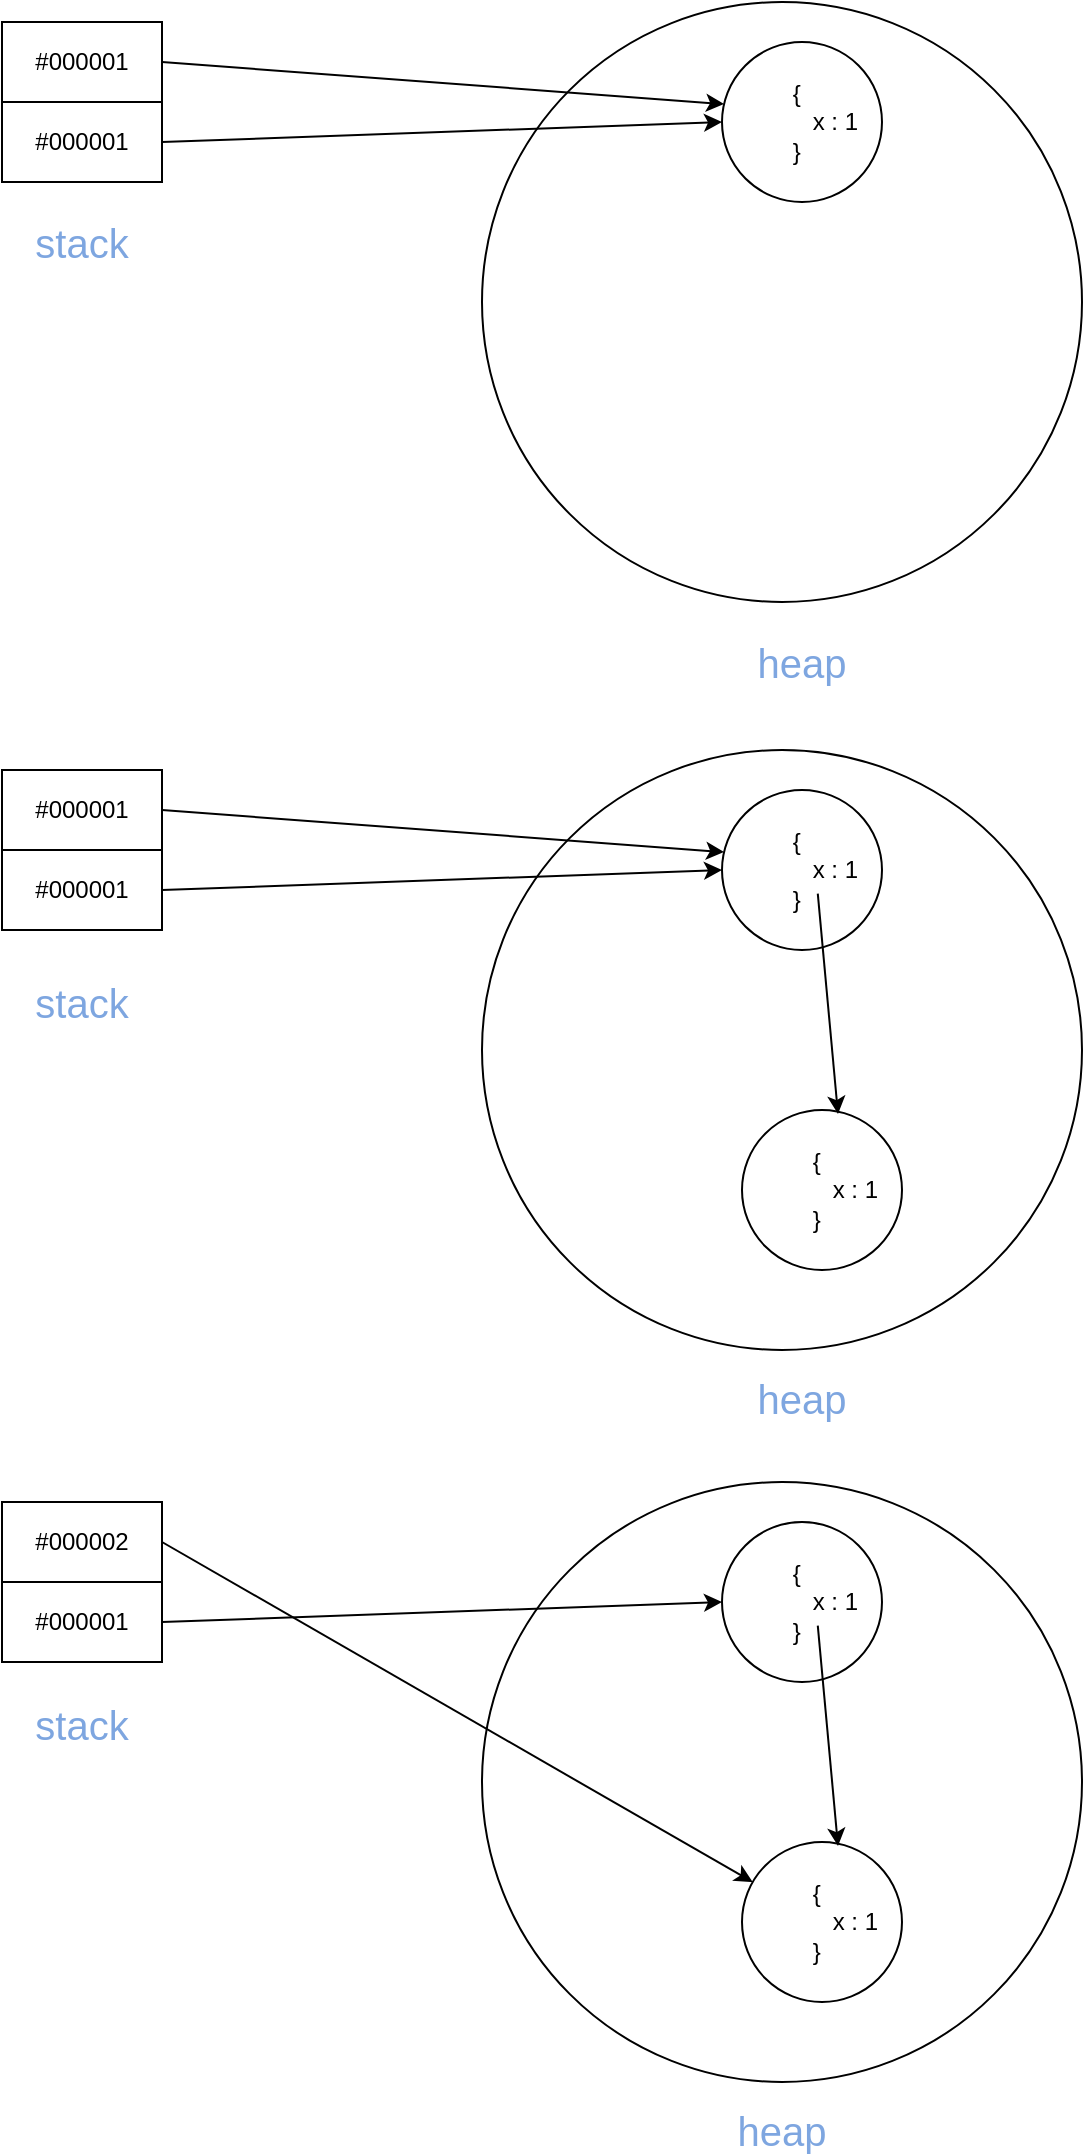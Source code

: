 <mxfile version="10.8.0" type="device"><diagram id="VtX8T0Fk_ZljY1AhTdBz" name="第 1 页"><mxGraphModel dx="918" dy="510" grid="1" gridSize="10" guides="1" tooltips="1" connect="1" arrows="1" fold="1" page="1" pageScale="1" pageWidth="827" pageHeight="1169" math="0" shadow="0"><root><mxCell id="0"/><mxCell id="1" parent="0"/><mxCell id="vuQDJYOube_RbsvVUUVR-1" value="#000001" style="rounded=0;whiteSpace=wrap;html=1;" vertex="1" parent="1"><mxGeometry x="80" y="70" width="80" height="40" as="geometry"/></mxCell><mxCell id="vuQDJYOube_RbsvVUUVR-2" value="#000001" style="rounded=0;whiteSpace=wrap;html=1;" vertex="1" parent="1"><mxGeometry x="80" y="110" width="80" height="40" as="geometry"/></mxCell><mxCell id="vuQDJYOube_RbsvVUUVR-3" value="" style="ellipse;whiteSpace=wrap;html=1;aspect=fixed;" vertex="1" parent="1"><mxGeometry x="320" y="60" width="300" height="300" as="geometry"/></mxCell><mxCell id="vuQDJYOube_RbsvVUUVR-4" value="&lt;div style=&quot;text-align: left&quot;&gt;&lt;span&gt;&amp;nbsp; &amp;nbsp; &amp;nbsp; &amp;nbsp;{&lt;/span&gt;&lt;/div&gt;&lt;div style=&quot;text-align: left&quot;&gt;&lt;span&gt;&amp;nbsp; &amp;nbsp; &amp;nbsp; &amp;nbsp; &amp;nbsp; x : 1&lt;/span&gt;&lt;/div&gt;&lt;div style=&quot;text-align: left&quot;&gt;&lt;span&gt;&amp;nbsp; &amp;nbsp; &amp;nbsp; &amp;nbsp;}&lt;/span&gt;&lt;/div&gt;" style="ellipse;whiteSpace=wrap;html=1;aspect=fixed;" vertex="1" parent="1"><mxGeometry x="440" y="80" width="80" height="80" as="geometry"/></mxCell><mxCell id="vuQDJYOube_RbsvVUUVR-5" value="" style="endArrow=classic;html=1;exitX=1;exitY=0.5;exitDx=0;exitDy=0;entryX=0.013;entryY=0.388;entryDx=0;entryDy=0;entryPerimeter=0;" edge="1" parent="1" source="vuQDJYOube_RbsvVUUVR-1" target="vuQDJYOube_RbsvVUUVR-4"><mxGeometry width="50" height="50" relative="1" as="geometry"><mxPoint x="80" y="430" as="sourcePoint"/><mxPoint x="130" y="380" as="targetPoint"/></mxGeometry></mxCell><mxCell id="vuQDJYOube_RbsvVUUVR-6" value="" style="endArrow=classic;html=1;exitX=1;exitY=0.5;exitDx=0;exitDy=0;entryX=0;entryY=0.5;entryDx=0;entryDy=0;" edge="1" parent="1" source="vuQDJYOube_RbsvVUUVR-2" target="vuQDJYOube_RbsvVUUVR-4"><mxGeometry width="50" height="50" relative="1" as="geometry"><mxPoint x="80" y="430" as="sourcePoint"/><mxPoint x="130" y="380" as="targetPoint"/></mxGeometry></mxCell><mxCell id="vuQDJYOube_RbsvVUUVR-10" value="#000001" style="rounded=0;whiteSpace=wrap;html=1;" vertex="1" parent="1"><mxGeometry x="80" y="444" width="80" height="40" as="geometry"/></mxCell><mxCell id="vuQDJYOube_RbsvVUUVR-11" value="#000001" style="rounded=0;whiteSpace=wrap;html=1;" vertex="1" parent="1"><mxGeometry x="80" y="484" width="80" height="40" as="geometry"/></mxCell><mxCell id="vuQDJYOube_RbsvVUUVR-12" value="" style="ellipse;whiteSpace=wrap;html=1;aspect=fixed;" vertex="1" parent="1"><mxGeometry x="320" y="434" width="300" height="300" as="geometry"/></mxCell><mxCell id="vuQDJYOube_RbsvVUUVR-13" value="&lt;div style=&quot;text-align: left&quot;&gt;&lt;span&gt;&amp;nbsp; &amp;nbsp; &amp;nbsp; &amp;nbsp;{&lt;/span&gt;&lt;/div&gt;&lt;div style=&quot;text-align: left&quot;&gt;&lt;span&gt;&amp;nbsp; &amp;nbsp; &amp;nbsp; &amp;nbsp; &amp;nbsp; x : 1&lt;/span&gt;&lt;/div&gt;&lt;div style=&quot;text-align: left&quot;&gt;&lt;span&gt;&amp;nbsp; &amp;nbsp; &amp;nbsp; &amp;nbsp;}&lt;/span&gt;&lt;/div&gt;" style="ellipse;whiteSpace=wrap;html=1;aspect=fixed;" vertex="1" parent="1"><mxGeometry x="440" y="454" width="80" height="80" as="geometry"/></mxCell><mxCell id="vuQDJYOube_RbsvVUUVR-14" value="" style="endArrow=classic;html=1;exitX=1;exitY=0.5;exitDx=0;exitDy=0;entryX=0.013;entryY=0.388;entryDx=0;entryDy=0;entryPerimeter=0;" edge="1" parent="1" source="vuQDJYOube_RbsvVUUVR-10" target="vuQDJYOube_RbsvVUUVR-13"><mxGeometry width="50" height="50" relative="1" as="geometry"><mxPoint x="80" y="804" as="sourcePoint"/><mxPoint x="130" y="754" as="targetPoint"/></mxGeometry></mxCell><mxCell id="vuQDJYOube_RbsvVUUVR-15" value="" style="endArrow=classic;html=1;exitX=1;exitY=0.5;exitDx=0;exitDy=0;entryX=0;entryY=0.5;entryDx=0;entryDy=0;" edge="1" parent="1" source="vuQDJYOube_RbsvVUUVR-11" target="vuQDJYOube_RbsvVUUVR-13"><mxGeometry width="50" height="50" relative="1" as="geometry"><mxPoint x="80" y="804" as="sourcePoint"/><mxPoint x="130" y="754" as="targetPoint"/></mxGeometry></mxCell><mxCell id="vuQDJYOube_RbsvVUUVR-16" value="&lt;div style=&quot;text-align: left&quot;&gt;&lt;span&gt;&amp;nbsp; &amp;nbsp; &amp;nbsp; &amp;nbsp;{&lt;/span&gt;&lt;/div&gt;&lt;div style=&quot;text-align: left&quot;&gt;&lt;span&gt;&amp;nbsp; &amp;nbsp; &amp;nbsp; &amp;nbsp; &amp;nbsp; x : 1&lt;/span&gt;&lt;/div&gt;&lt;div style=&quot;text-align: left&quot;&gt;&lt;span&gt;&amp;nbsp; &amp;nbsp; &amp;nbsp; &amp;nbsp;}&lt;/span&gt;&lt;/div&gt;" style="ellipse;whiteSpace=wrap;html=1;aspect=fixed;" vertex="1" parent="1"><mxGeometry x="450" y="614" width="80" height="80" as="geometry"/></mxCell><mxCell id="vuQDJYOube_RbsvVUUVR-17" value="" style="endArrow=classic;html=1;entryX=0.6;entryY=0.025;entryDx=0;entryDy=0;entryPerimeter=0;" edge="1" parent="1" target="vuQDJYOube_RbsvVUUVR-16"><mxGeometry width="50" height="50" relative="1" as="geometry"><mxPoint x="487.89" y="505.853" as="sourcePoint"/><mxPoint x="503.066" y="606.443" as="targetPoint"/></mxGeometry></mxCell><mxCell id="vuQDJYOube_RbsvVUUVR-18" value="#000002" style="rounded=0;whiteSpace=wrap;html=1;" vertex="1" parent="1"><mxGeometry x="80" y="810" width="80" height="40" as="geometry"/></mxCell><mxCell id="vuQDJYOube_RbsvVUUVR-19" value="#000001" style="rounded=0;whiteSpace=wrap;html=1;" vertex="1" parent="1"><mxGeometry x="80" y="850" width="80" height="40" as="geometry"/></mxCell><mxCell id="vuQDJYOube_RbsvVUUVR-20" value="" style="ellipse;whiteSpace=wrap;html=1;aspect=fixed;" vertex="1" parent="1"><mxGeometry x="320" y="800" width="300" height="300" as="geometry"/></mxCell><mxCell id="vuQDJYOube_RbsvVUUVR-21" value="&lt;div style=&quot;text-align: left&quot;&gt;&lt;span&gt;&amp;nbsp; &amp;nbsp; &amp;nbsp; &amp;nbsp;{&lt;/span&gt;&lt;/div&gt;&lt;div style=&quot;text-align: left&quot;&gt;&lt;span&gt;&amp;nbsp; &amp;nbsp; &amp;nbsp; &amp;nbsp; &amp;nbsp; x : 1&lt;/span&gt;&lt;/div&gt;&lt;div style=&quot;text-align: left&quot;&gt;&lt;span&gt;&amp;nbsp; &amp;nbsp; &amp;nbsp; &amp;nbsp;}&lt;/span&gt;&lt;/div&gt;" style="ellipse;whiteSpace=wrap;html=1;aspect=fixed;" vertex="1" parent="1"><mxGeometry x="440" y="820" width="80" height="80" as="geometry"/></mxCell><mxCell id="vuQDJYOube_RbsvVUUVR-22" value="" style="endArrow=classic;html=1;exitX=1;exitY=0.5;exitDx=0;exitDy=0;" edge="1" parent="1" source="vuQDJYOube_RbsvVUUVR-18" target="vuQDJYOube_RbsvVUUVR-24"><mxGeometry width="50" height="50" relative="1" as="geometry"><mxPoint x="80" y="1170" as="sourcePoint"/><mxPoint x="130" y="1120" as="targetPoint"/></mxGeometry></mxCell><mxCell id="vuQDJYOube_RbsvVUUVR-23" value="" style="endArrow=classic;html=1;exitX=1;exitY=0.5;exitDx=0;exitDy=0;entryX=0;entryY=0.5;entryDx=0;entryDy=0;" edge="1" parent="1" source="vuQDJYOube_RbsvVUUVR-19" target="vuQDJYOube_RbsvVUUVR-21"><mxGeometry width="50" height="50" relative="1" as="geometry"><mxPoint x="80" y="1170" as="sourcePoint"/><mxPoint x="130" y="1120" as="targetPoint"/></mxGeometry></mxCell><mxCell id="vuQDJYOube_RbsvVUUVR-24" value="&lt;div style=&quot;text-align: left&quot;&gt;&lt;span&gt;&amp;nbsp; &amp;nbsp; &amp;nbsp; &amp;nbsp;{&lt;/span&gt;&lt;/div&gt;&lt;div style=&quot;text-align: left&quot;&gt;&lt;span&gt;&amp;nbsp; &amp;nbsp; &amp;nbsp; &amp;nbsp; &amp;nbsp; x : 1&lt;/span&gt;&lt;/div&gt;&lt;div style=&quot;text-align: left&quot;&gt;&lt;span&gt;&amp;nbsp; &amp;nbsp; &amp;nbsp; &amp;nbsp;}&lt;/span&gt;&lt;/div&gt;" style="ellipse;whiteSpace=wrap;html=1;aspect=fixed;" vertex="1" parent="1"><mxGeometry x="450" y="980" width="80" height="80" as="geometry"/></mxCell><mxCell id="vuQDJYOube_RbsvVUUVR-25" value="" style="endArrow=classic;html=1;entryX=0.6;entryY=0.025;entryDx=0;entryDy=0;entryPerimeter=0;" edge="1" parent="1" target="vuQDJYOube_RbsvVUUVR-24"><mxGeometry width="50" height="50" relative="1" as="geometry"><mxPoint x="487.89" y="871.853" as="sourcePoint"/><mxPoint x="503.066" y="972.443" as="targetPoint"/></mxGeometry></mxCell><mxCell id="vuQDJYOube_RbsvVUUVR-26" value="stack" style="text;html=1;strokeColor=none;fillColor=none;align=center;verticalAlign=middle;whiteSpace=wrap;rounded=0;fontColor=#7EA6E0;fontSize=20;" vertex="1" parent="1"><mxGeometry x="100" y="170" width="40" height="20" as="geometry"/></mxCell><mxCell id="vuQDJYOube_RbsvVUUVR-27" value="heap" style="text;html=1;strokeColor=none;fillColor=none;align=center;verticalAlign=middle;whiteSpace=wrap;rounded=0;fontSize=20;fontColor=#7EA6E0;" vertex="1" parent="1"><mxGeometry x="460" y="380" width="40" height="20" as="geometry"/></mxCell><mxCell id="vuQDJYOube_RbsvVUUVR-28" value="stack" style="text;html=1;strokeColor=none;fillColor=none;align=center;verticalAlign=middle;whiteSpace=wrap;rounded=0;fontColor=#7EA6E0;fontSize=20;" vertex="1" parent="1"><mxGeometry x="100" y="550" width="40" height="20" as="geometry"/></mxCell><mxCell id="vuQDJYOube_RbsvVUUVR-29" value="stack" style="text;html=1;strokeColor=none;fillColor=none;align=center;verticalAlign=middle;whiteSpace=wrap;rounded=0;fontColor=#7EA6E0;fontSize=20;" vertex="1" parent="1"><mxGeometry x="100" y="911" width="40" height="20" as="geometry"/></mxCell><mxCell id="vuQDJYOube_RbsvVUUVR-30" value="heap" style="text;html=1;strokeColor=none;fillColor=none;align=center;verticalAlign=middle;whiteSpace=wrap;rounded=0;fontSize=20;fontColor=#7EA6E0;" vertex="1" parent="1"><mxGeometry x="460" y="748" width="40" height="20" as="geometry"/></mxCell><mxCell id="vuQDJYOube_RbsvVUUVR-31" value="heap" style="text;html=1;strokeColor=none;fillColor=none;align=center;verticalAlign=middle;whiteSpace=wrap;rounded=0;fontSize=20;fontColor=#7EA6E0;" vertex="1" parent="1"><mxGeometry x="450" y="1114" width="40" height="20" as="geometry"/></mxCell></root></mxGraphModel></diagram></mxfile>
